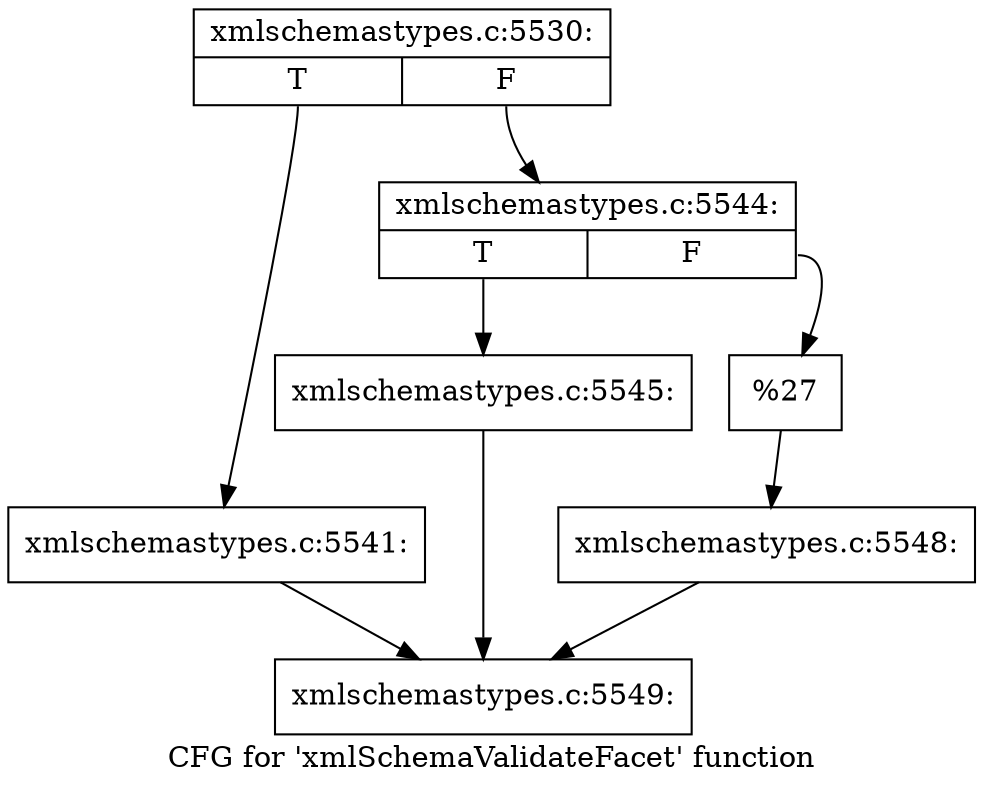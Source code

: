 digraph "CFG for 'xmlSchemaValidateFacet' function" {
	label="CFG for 'xmlSchemaValidateFacet' function";

	Node0x5734da0 [shape=record,label="{xmlschemastypes.c:5530:|{<s0>T|<s1>F}}"];
	Node0x5734da0:s0 -> Node0x57453f0;
	Node0x5734da0:s1 -> Node0x5745490;
	Node0x57453f0 [shape=record,label="{xmlschemastypes.c:5541:}"];
	Node0x57453f0 -> Node0x57446b0;
	Node0x5745490 [shape=record,label="{xmlschemastypes.c:5544:|{<s0>T|<s1>F}}"];
	Node0x5745490:s0 -> Node0x5746100;
	Node0x5745490:s1 -> Node0x5746720;
	Node0x5746100 [shape=record,label="{xmlschemastypes.c:5545:}"];
	Node0x5746100 -> Node0x57446b0;
	Node0x5746720 [shape=record,label="{%27}"];
	Node0x5746720 -> Node0x5745440;
	Node0x5745440 [shape=record,label="{xmlschemastypes.c:5548:}"];
	Node0x5745440 -> Node0x57446b0;
	Node0x57446b0 [shape=record,label="{xmlschemastypes.c:5549:}"];
}
